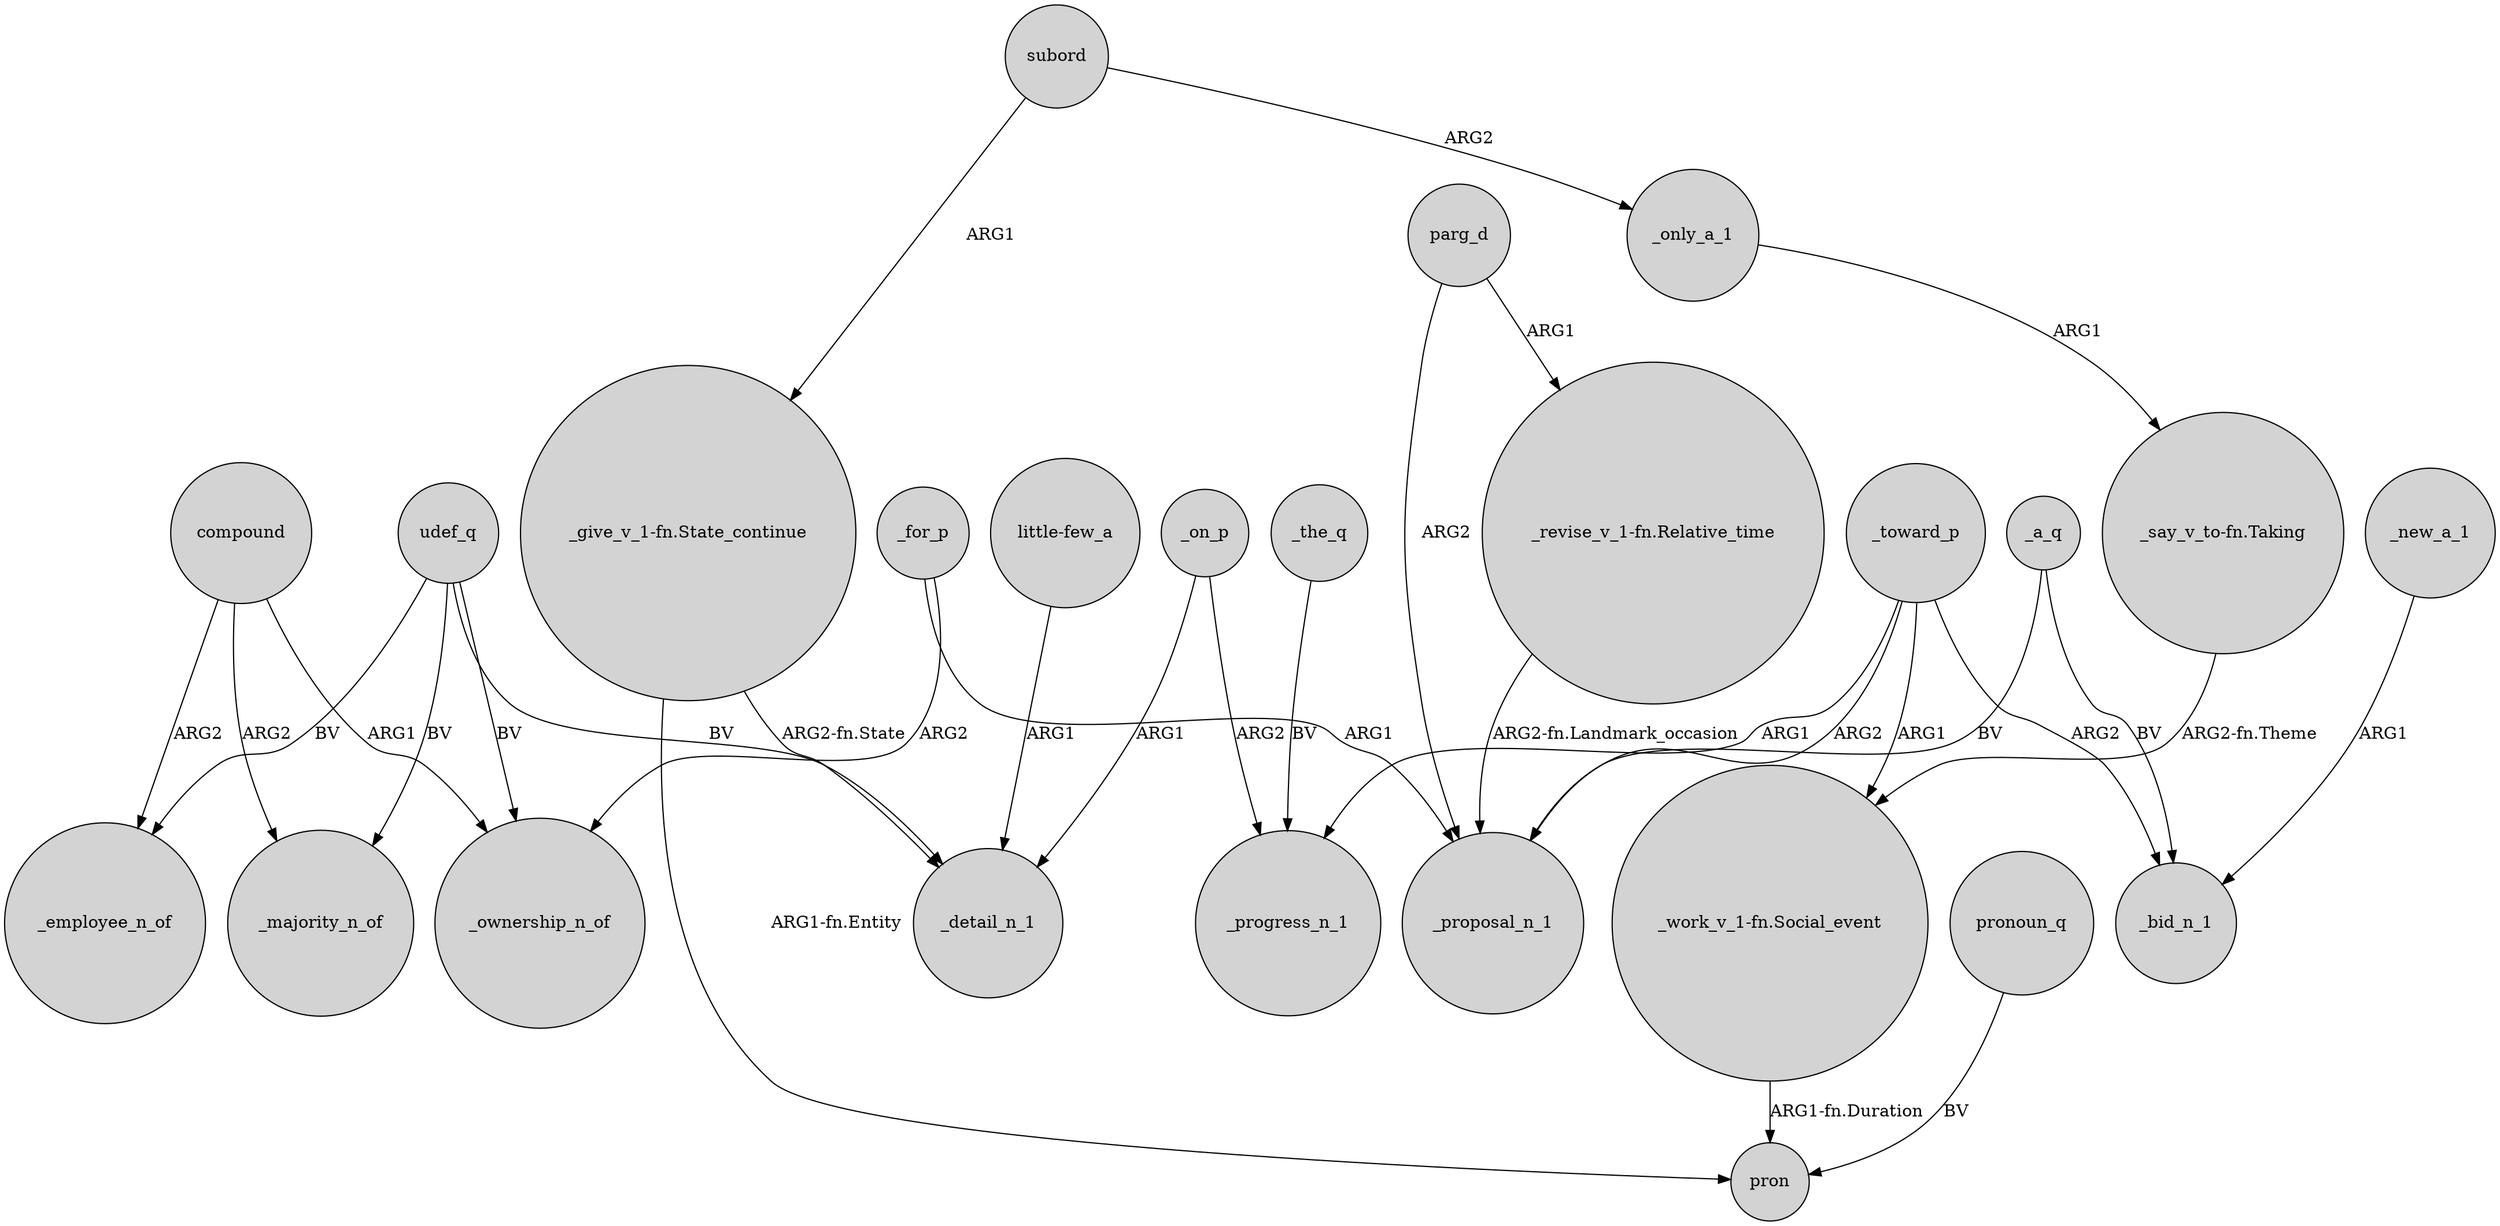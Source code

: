 digraph {
	node [shape=circle style=filled]
	_for_p -> _ownership_n_of [label=ARG2]
	_a_q -> _bid_n_1 [label=BV]
	_on_p -> _detail_n_1 [label=ARG1]
	"_give_v_1-fn.State_continue" -> _detail_n_1 [label="ARG2-fn.State"]
	compound -> _ownership_n_of [label=ARG1]
	_toward_p -> "_work_v_1-fn.Social_event" [label=ARG1]
	parg_d -> "_revise_v_1-fn.Relative_time" [label=ARG1]
	"_work_v_1-fn.Social_event" -> pron [label="ARG1-fn.Duration"]
	_a_q -> _proposal_n_1 [label=BV]
	udef_q -> _detail_n_1 [label=BV]
	_toward_p -> _proposal_n_1 [label=ARG2]
	udef_q -> _ownership_n_of [label=BV]
	pronoun_q -> pron [label=BV]
	_toward_p -> _bid_n_1 [label=ARG2]
	subord -> _only_a_1 [label=ARG2]
	_toward_p -> _progress_n_1 [label=ARG1]
	_the_q -> _progress_n_1 [label=BV]
	"little-few_a" -> _detail_n_1 [label=ARG1]
	"_revise_v_1-fn.Relative_time" -> _proposal_n_1 [label="ARG2-fn.Landmark_occasion"]
	_new_a_1 -> _bid_n_1 [label=ARG1]
	"_give_v_1-fn.State_continue" -> pron [label="ARG1-fn.Entity"]
	compound -> _employee_n_of [label=ARG2]
	_only_a_1 -> "_say_v_to-fn.Taking" [label=ARG1]
	subord -> "_give_v_1-fn.State_continue" [label=ARG1]
	compound -> _majority_n_of [label=ARG2]
	"_say_v_to-fn.Taking" -> "_work_v_1-fn.Social_event" [label="ARG2-fn.Theme"]
	udef_q -> _majority_n_of [label=BV]
	udef_q -> _employee_n_of [label=BV]
	parg_d -> _proposal_n_1 [label=ARG2]
	_on_p -> _progress_n_1 [label=ARG2]
	_for_p -> _proposal_n_1 [label=ARG1]
}
